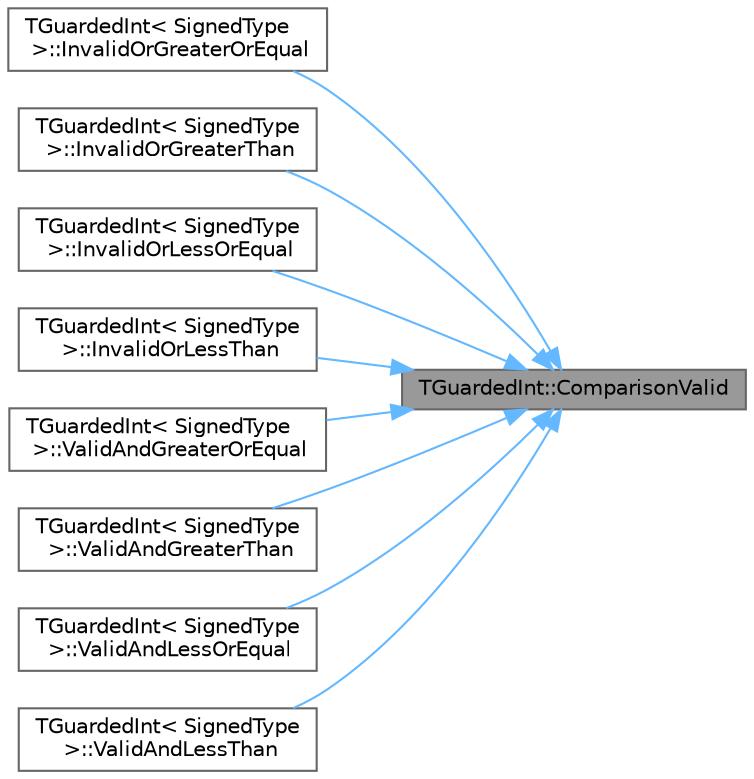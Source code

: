 digraph "TGuardedInt::ComparisonValid"
{
 // INTERACTIVE_SVG=YES
 // LATEX_PDF_SIZE
  bgcolor="transparent";
  edge [fontname=Helvetica,fontsize=10,labelfontname=Helvetica,labelfontsize=10];
  node [fontname=Helvetica,fontsize=10,shape=box,height=0.2,width=0.4];
  rankdir="RL";
  Node1 [id="Node000001",label="TGuardedInt::ComparisonValid",height=0.2,width=0.4,color="gray40", fillcolor="grey60", style="filled", fontcolor="black",tooltip=" "];
  Node1 -> Node2 [id="edge1_Node000001_Node000002",dir="back",color="steelblue1",style="solid",tooltip=" "];
  Node2 [id="Node000002",label="TGuardedInt\< SignedType\l \>::InvalidOrGreaterOrEqual",height=0.2,width=0.4,color="grey40", fillcolor="white", style="filled",URL="$d4/dcb/classTGuardedInt.html#a510e91da6d7ee37a3ed2e35e6614d032",tooltip=" "];
  Node1 -> Node3 [id="edge2_Node000001_Node000003",dir="back",color="steelblue1",style="solid",tooltip=" "];
  Node3 [id="Node000003",label="TGuardedInt\< SignedType\l \>::InvalidOrGreaterThan",height=0.2,width=0.4,color="grey40", fillcolor="white", style="filled",URL="$d4/dcb/classTGuardedInt.html#a8af8a4cb731864c0651184f396496220",tooltip=" "];
  Node1 -> Node4 [id="edge3_Node000001_Node000004",dir="back",color="steelblue1",style="solid",tooltip=" "];
  Node4 [id="Node000004",label="TGuardedInt\< SignedType\l \>::InvalidOrLessOrEqual",height=0.2,width=0.4,color="grey40", fillcolor="white", style="filled",URL="$d4/dcb/classTGuardedInt.html#a4d5f3b44c50d4576622e6e514b371240",tooltip=" "];
  Node1 -> Node5 [id="edge4_Node000001_Node000005",dir="back",color="steelblue1",style="solid",tooltip=" "];
  Node5 [id="Node000005",label="TGuardedInt\< SignedType\l \>::InvalidOrLessThan",height=0.2,width=0.4,color="grey40", fillcolor="white", style="filled",URL="$d4/dcb/classTGuardedInt.html#abb2c536728f650556723e5a22783fe16",tooltip=" "];
  Node1 -> Node6 [id="edge5_Node000001_Node000006",dir="back",color="steelblue1",style="solid",tooltip=" "];
  Node6 [id="Node000006",label="TGuardedInt\< SignedType\l \>::ValidAndGreaterOrEqual",height=0.2,width=0.4,color="grey40", fillcolor="white", style="filled",URL="$d4/dcb/classTGuardedInt.html#a64bbff6108b31c499d86712fba767f98",tooltip=" "];
  Node1 -> Node7 [id="edge6_Node000001_Node000007",dir="back",color="steelblue1",style="solid",tooltip=" "];
  Node7 [id="Node000007",label="TGuardedInt\< SignedType\l \>::ValidAndGreaterThan",height=0.2,width=0.4,color="grey40", fillcolor="white", style="filled",URL="$d4/dcb/classTGuardedInt.html#ae6b5df342524a1720074078cfc314d1d",tooltip=" "];
  Node1 -> Node8 [id="edge7_Node000001_Node000008",dir="back",color="steelblue1",style="solid",tooltip=" "];
  Node8 [id="Node000008",label="TGuardedInt\< SignedType\l \>::ValidAndLessOrEqual",height=0.2,width=0.4,color="grey40", fillcolor="white", style="filled",URL="$d4/dcb/classTGuardedInt.html#a4f5e9ec511197c513e1a7aa8b8daa6fa",tooltip=" "];
  Node1 -> Node9 [id="edge8_Node000001_Node000009",dir="back",color="steelblue1",style="solid",tooltip=" "];
  Node9 [id="Node000009",label="TGuardedInt\< SignedType\l \>::ValidAndLessThan",height=0.2,width=0.4,color="grey40", fillcolor="white", style="filled",URL="$d4/dcb/classTGuardedInt.html#a98583ef4a2b430afaa5c3adc29588eb0",tooltip=" "];
}
